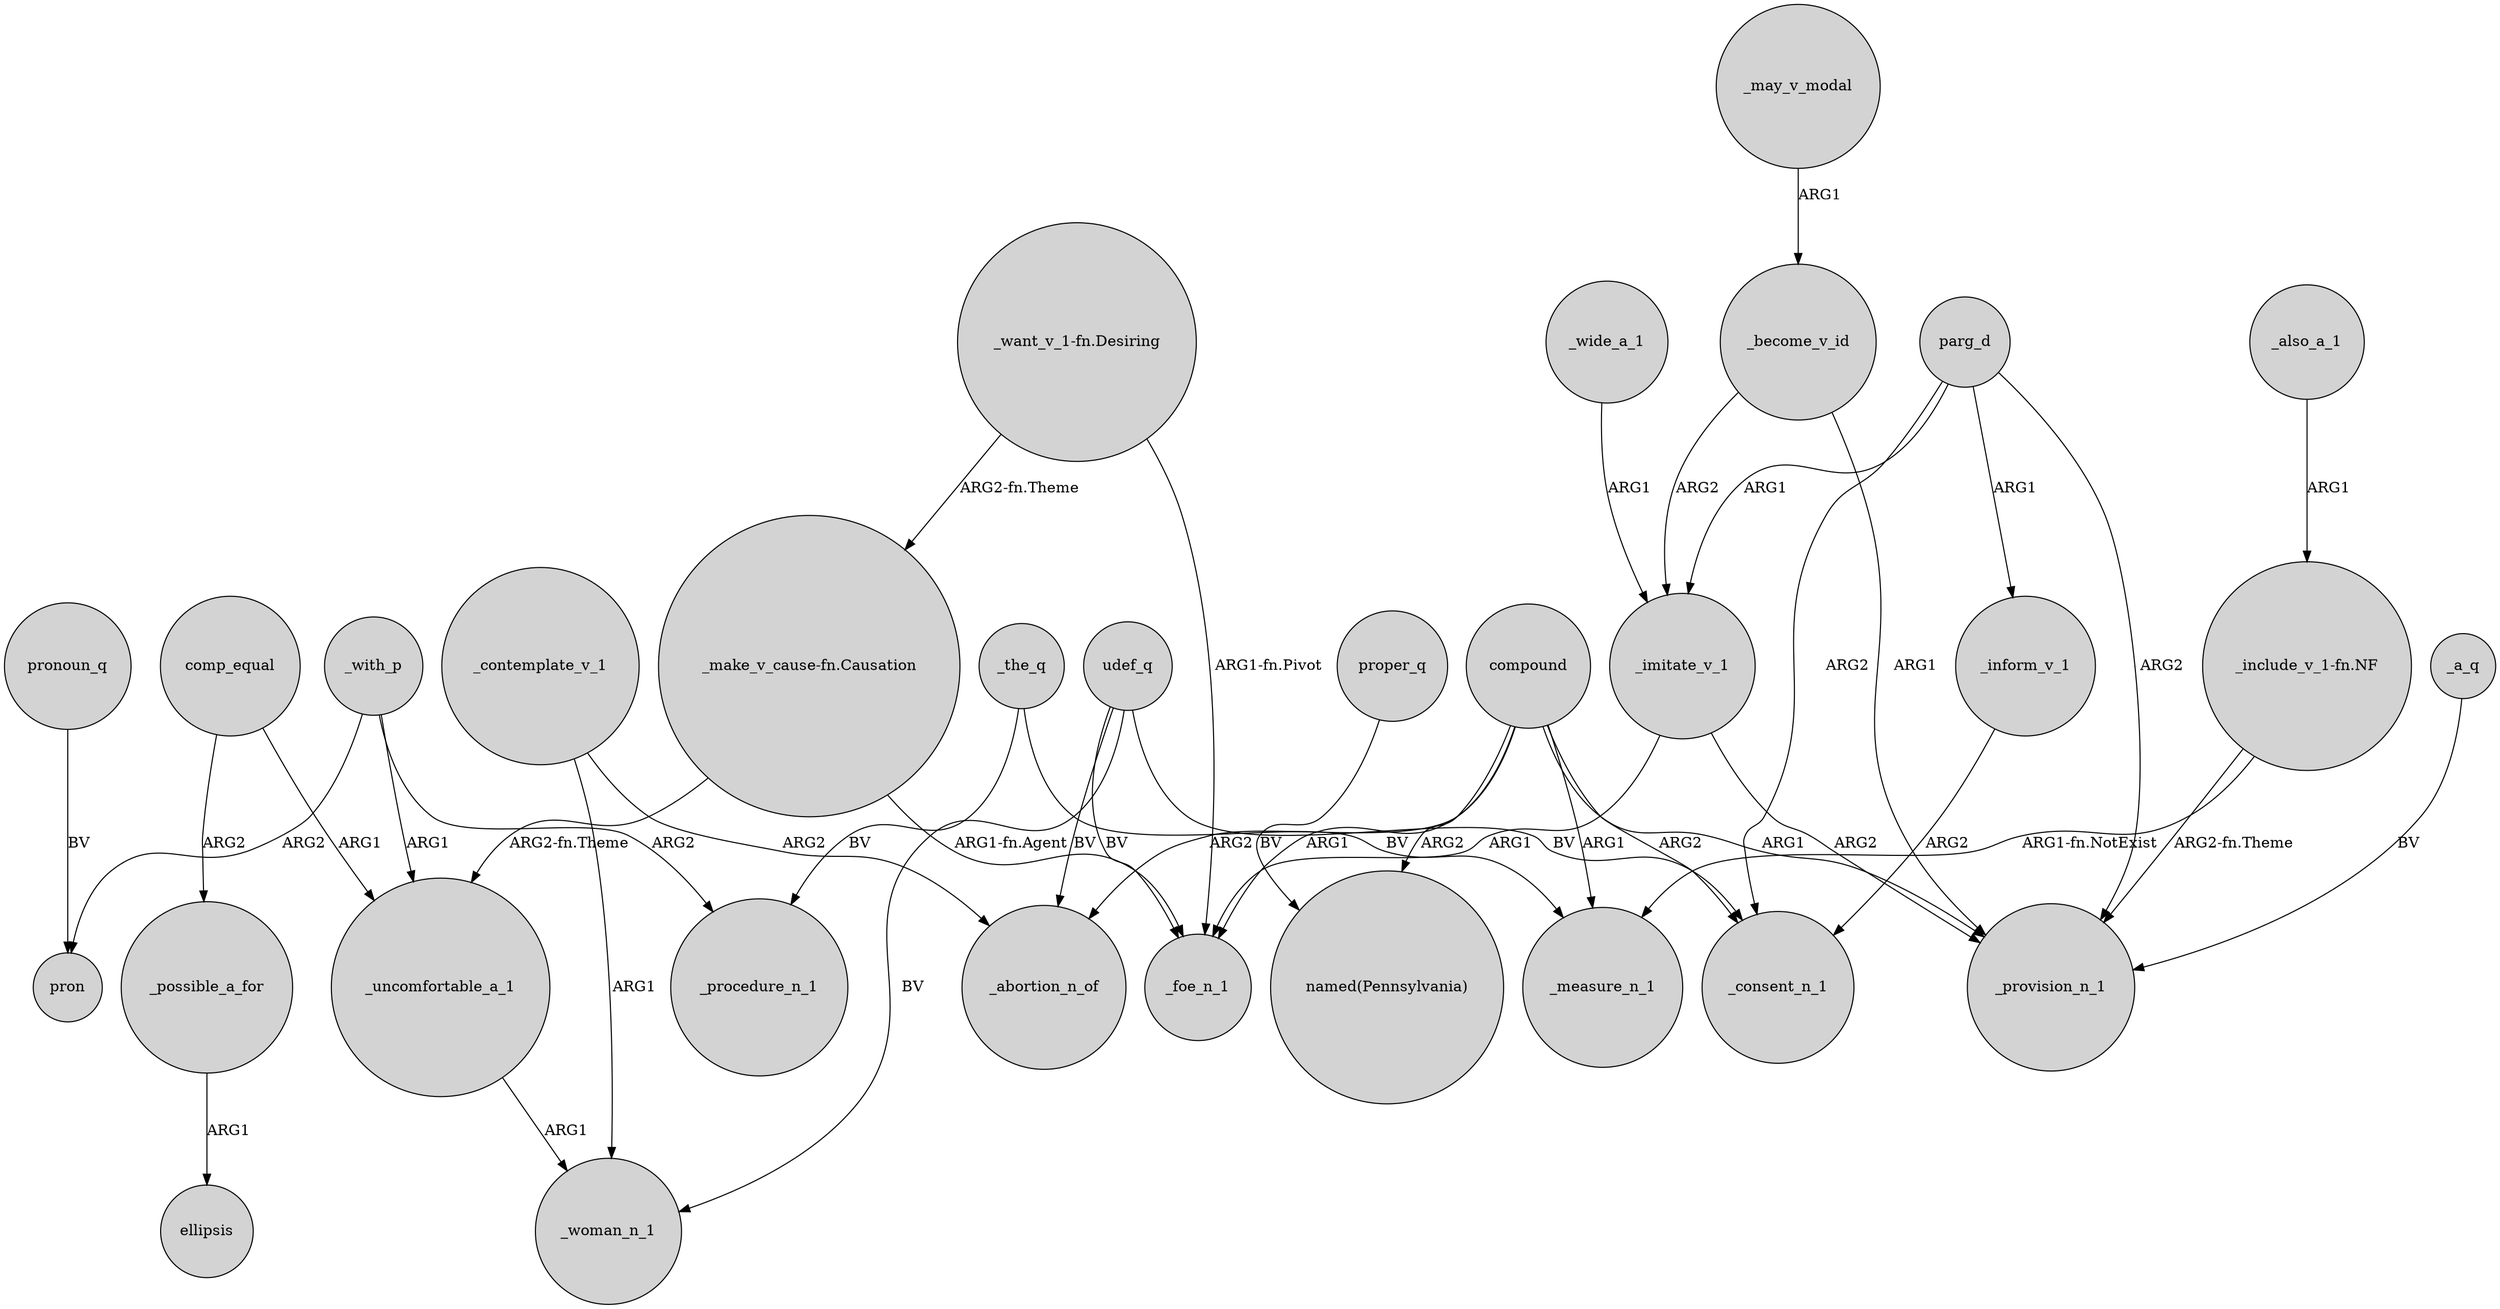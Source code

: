 digraph {
	node [shape=circle style=filled]
	_the_q -> _measure_n_1 [label=BV]
	_imitate_v_1 -> _provision_n_1 [label=ARG2]
	"_include_v_1-fn.NF" -> _provision_n_1 [label="ARG2-fn.Theme"]
	udef_q -> _woman_n_1 [label=BV]
	_inform_v_1 -> _consent_n_1 [label=ARG2]
	_with_p -> _uncomfortable_a_1 [label=ARG1]
	_the_q -> _procedure_n_1 [label=BV]
	_may_v_modal -> _become_v_id [label=ARG1]
	"_want_v_1-fn.Desiring" -> _foe_n_1 [label="ARG1-fn.Pivot"]
	_possible_a_for -> ellipsis [label=ARG1]
	udef_q -> _foe_n_1 [label=BV]
	"_include_v_1-fn.NF" -> _measure_n_1 [label="ARG1-fn.NotExist"]
	compound -> _foe_n_1 [label=ARG1]
	compound -> _consent_n_1 [label=ARG2]
	compound -> _provision_n_1 [label=ARG1]
	_become_v_id -> _imitate_v_1 [label=ARG2]
	parg_d -> _inform_v_1 [label=ARG1]
	compound -> _measure_n_1 [label=ARG1]
	parg_d -> _provision_n_1 [label=ARG2]
	pronoun_q -> pron [label=BV]
	"_want_v_1-fn.Desiring" -> "_make_v_cause-fn.Causation" [label="ARG2-fn.Theme"]
	"_make_v_cause-fn.Causation" -> _foe_n_1 [label="ARG1-fn.Agent"]
	"_make_v_cause-fn.Causation" -> _uncomfortable_a_1 [label="ARG2-fn.Theme"]
	comp_equal -> _possible_a_for [label=ARG2]
	_uncomfortable_a_1 -> _woman_n_1 [label=ARG1]
	_also_a_1 -> "_include_v_1-fn.NF" [label=ARG1]
	parg_d -> _consent_n_1 [label=ARG2]
	compound -> "named(Pennsylvania)" [label=ARG2]
	_become_v_id -> _provision_n_1 [label=ARG1]
	_wide_a_1 -> _imitate_v_1 [label=ARG1]
	parg_d -> _imitate_v_1 [label=ARG1]
	udef_q -> _abortion_n_of [label=BV]
	proper_q -> "named(Pennsylvania)" [label=BV]
	_with_p -> _procedure_n_1 [label=ARG2]
	_contemplate_v_1 -> _abortion_n_of [label=ARG2]
	_contemplate_v_1 -> _woman_n_1 [label=ARG1]
	_a_q -> _provision_n_1 [label=BV]
	_with_p -> pron [label=ARG2]
	compound -> _abortion_n_of [label=ARG2]
	_imitate_v_1 -> _foe_n_1 [label=ARG1]
	comp_equal -> _uncomfortable_a_1 [label=ARG1]
	udef_q -> _consent_n_1 [label=BV]
}
